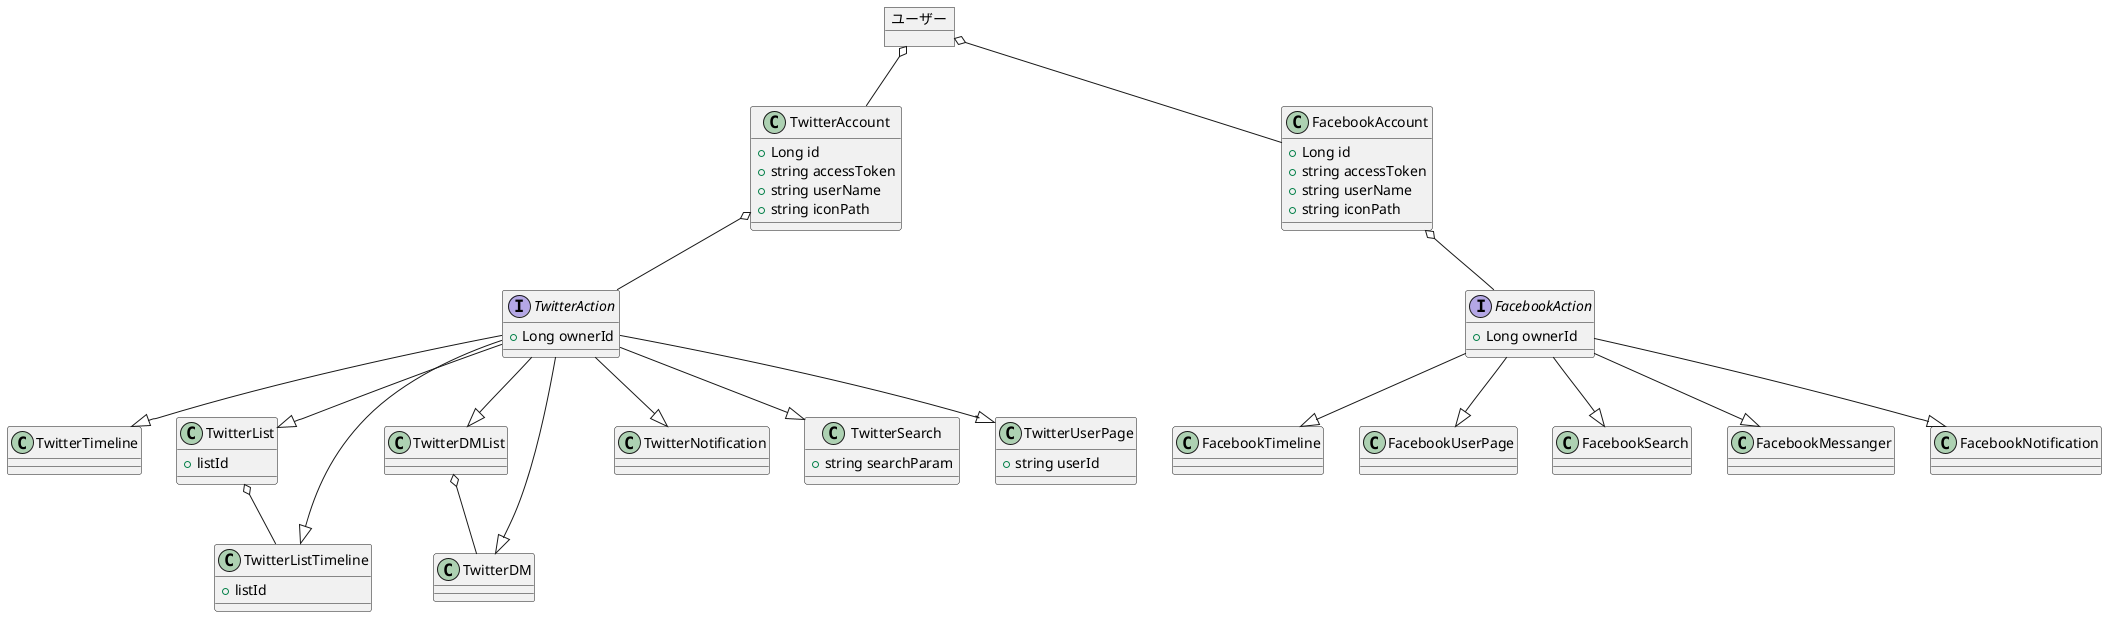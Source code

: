 @startuml ドメインモデル

object ユーザー
interface TwitterAction {
    + Long ownerId
}
interface FacebookAction {
    + Long ownerId
}

class TwitterAccount {
    + Long id
    + string accessToken
    + string userName
    + string iconPath
}

class TwitterTimeline {

}
class TwitterList {
    + listId
}
class TwitterListTimeline {
    + listId
}
class TwitterDMList {

}
class TwitterDM {

}
class TwitterNotification {

}
class TwitterSearch {
    + string searchParam
}
class TwitterUserPage {
    + string userId
}
class FacebookAccount {
    + Long id
    + string accessToken
    + string userName
    + string iconPath
}
class FacebookTimeline {

}
class FacebookUserPage {

}
class FacebookSearch {

}
class FacebookMessanger {

}
class FacebookNotification {

}

ユーザー o-- TwitterAccount
ユーザー o-- FacebookAccount
TwitterAccount o-- TwitterAction
TwitterAction --|> TwitterTimeline
TwitterAction --|> TwitterList
TwitterAction --|> TwitterListTimeline
TwitterList o-- TwitterListTimeline
TwitterAction --|> TwitterDMList
TwitterAction --|> TwitterDM
TwitterDMList o-- TwitterDM
TwitterAction --|> TwitterNotification
TwitterAction --|> TwitterSearch
TwitterAction --|> TwitterUserPage
FacebookAccount o-- FacebookAction
FacebookAction --|> FacebookTimeline
FacebookAction --|> FacebookMessanger
FacebookAction --|> FacebookNotification
FacebookAction --|> FacebookSearch
FacebookAction --|> FacebookUserPage

@enduml